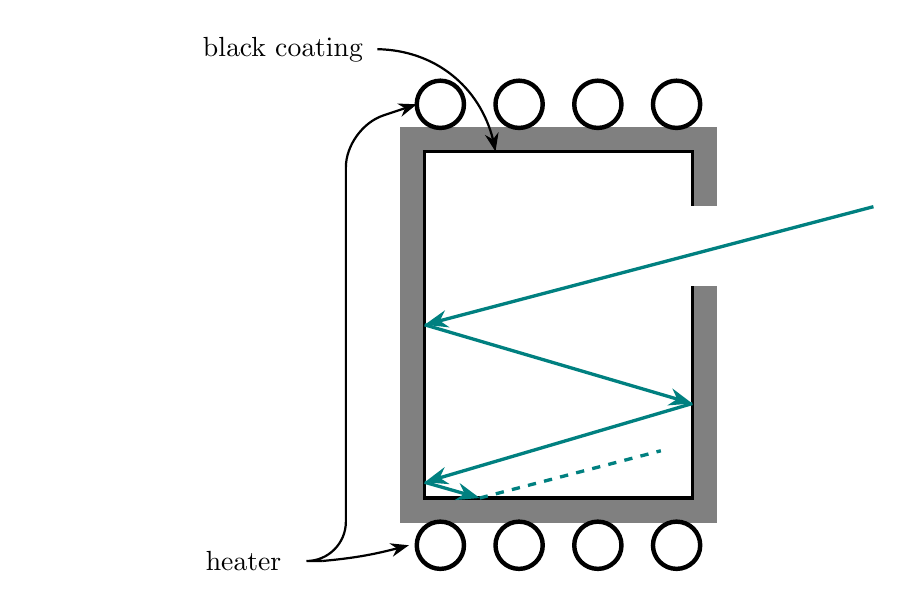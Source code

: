 ﻿\usetikzlibrary[arrows.meta,bending]
\usetikzlibrary{positioning}
\begin{tikzpicture}
	%\draw[help lines] (0,0) grid (20,20);
	%\draw [fill] (1,1) circle [radius=0.1];
%%%%%%%%%%%%%%%%%%%%%
\draw[gray, fill, thick] (3,1) rectangle (7,6);
\draw[fill, white,  thick] (3.3,1.3) rectangle (6.7,5.7);
\draw[black, very thick] (3.3,1.3) rectangle (6.7,5.7);

\node at (1.5,7) {black coating};
\draw[-Stealth, thick] (2.7,7) to [bend left = 40] (4.2,5.7);

\draw[fill, white] (6,4) rectangle (7,5);

\draw[-Stealth, teal, very thick] (9,5) to (3.3, 3.5);
\draw[-Stealth, teal, very thick] (3.3, 3.5) to (6.7, 2.5);
\draw[-Stealth, teal, very thick] (6.7, 2.5) to (3.3, 1.5);
\draw[-Stealth, teal, very thick] (3.3, 1.5) to (4, 1.3);
\draw[-, teal, dashed, very thick] (4, 1.3) to (6.3, 1.9);

\draw[black, ultra thick](3.5,6.3) circle [radius=0.3];
\draw[black, ultra thick](4.5,6.3) circle [radius=0.3];
\draw[black, ultra thick](5.5,6.3) circle [radius=0.3];
\draw[black, ultra thick](6.5,6.3) circle [radius=0.3];

\draw[black, ultra thick](3.5,0.7) circle [radius=0.3];
\draw[black, ultra thick](4.5,0.7) circle [radius=0.3];
\draw[black, ultra thick](5.5,0.7) circle [radius=0.3];
\draw[black, ultra thick](6.5,0.7) circle [radius=0.3];

\node at (1,0.5){heater};
\draw[-Stealth, thick] (2,0.5) to [bend right = 5] (3.1,0.7);
\draw[-Stealth, rounded corners=5mm, thick] (2,0.5)  -| ([xshift=-4mm] (2.7,6) -- (3.2, 6.3);

% \node at (0,11) {0};
% \node at (1,11) {1};
% \node at (2,11) {2};
% \node at (3,11) {3};
% \node at (4,11) {4};
% \node at (5,11) {5};
% \node at (6,11) {6};
% \node at (7,11) {7};
% \node at (8,11) {8};
% \node at (9,11) {9};
% \node at (10,11) {10};
% 
% \node at (0,0) {0};
% \node at (0,1) {1};
% \node at (0,2) {2};
% \node at (0,3) {3};
% \node at (0,4) {4};
% \node at (0,5) {5};
% \node at (0,6) {6};
% \node at (0,7) {7};
% \node at (0,8) {8};
% \node at (0,9) {9};
% \node at (0,10) {10};
\end{tikzpicture}